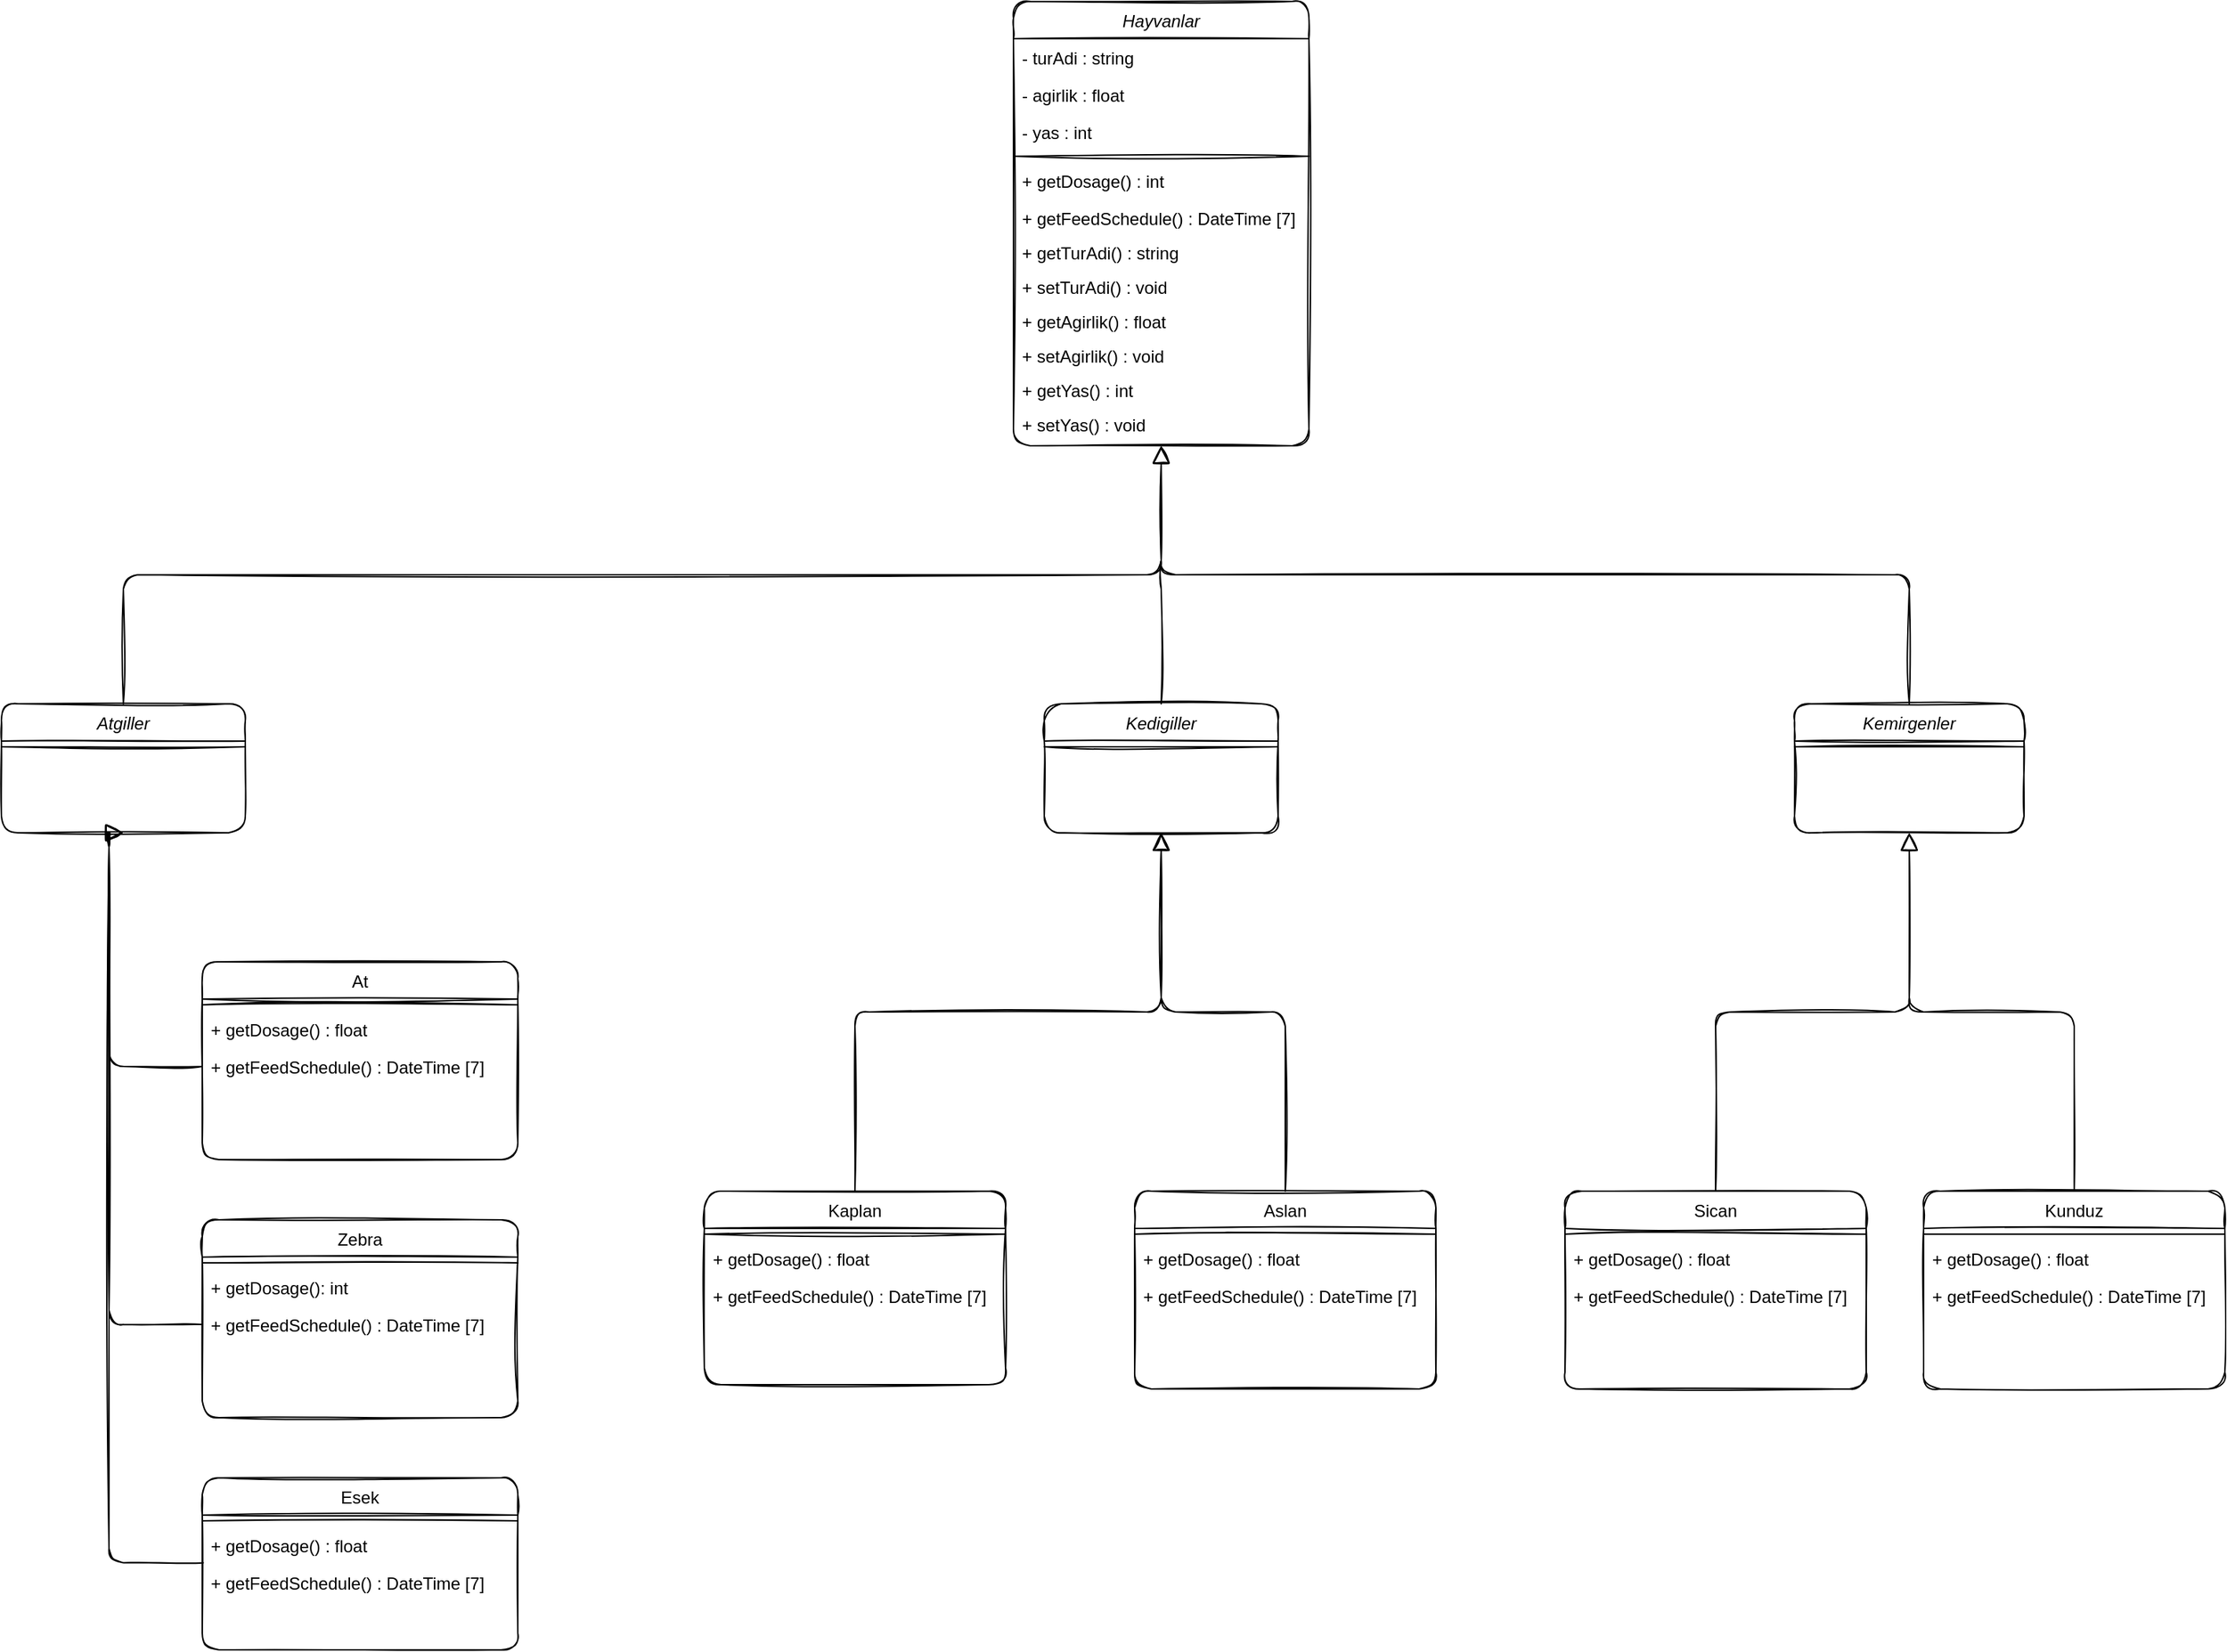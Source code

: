 <mxfile version="19.0.2" type="github">
  <diagram id="C5RBs43oDa-KdzZeNtuy" name="Page-1">
    <mxGraphModel dx="1778" dy="894" grid="1" gridSize="10" guides="1" tooltips="1" connect="1" arrows="1" fold="1" page="1" pageScale="1" pageWidth="1654" pageHeight="1169" math="0" shadow="0">
      <root>
        <mxCell id="WIyWlLk6GJQsqaUBKTNV-0" />
        <mxCell id="WIyWlLk6GJQsqaUBKTNV-1" parent="WIyWlLk6GJQsqaUBKTNV-0" />
        <mxCell id="zkfFHV4jXpPFQw0GAbJ--0" value="Hayvanlar" style="swimlane;fontStyle=2;align=center;verticalAlign=top;childLayout=stackLayout;horizontal=1;startSize=26;horizontalStack=0;resizeParent=1;resizeLast=0;collapsible=1;marginBottom=0;rounded=1;shadow=0;strokeWidth=1;sketch=1;" parent="WIyWlLk6GJQsqaUBKTNV-1" vertex="1">
          <mxGeometry x="735.5" y="10" width="206" height="310" as="geometry">
            <mxRectangle x="230" y="140" width="160" height="26" as="alternateBounds" />
          </mxGeometry>
        </mxCell>
        <mxCell id="zkfFHV4jXpPFQw0GAbJ--1" value="- turAdi : string" style="text;align=left;verticalAlign=top;spacingLeft=4;spacingRight=4;overflow=hidden;rotatable=0;points=[[0,0.5],[1,0.5]];portConstraint=eastwest;rounded=1;sketch=1;" parent="zkfFHV4jXpPFQw0GAbJ--0" vertex="1">
          <mxGeometry y="26" width="206" height="26" as="geometry" />
        </mxCell>
        <mxCell id="zkfFHV4jXpPFQw0GAbJ--2" value="- agirlik : float" style="text;align=left;verticalAlign=top;spacingLeft=4;spacingRight=4;overflow=hidden;rotatable=0;points=[[0,0.5],[1,0.5]];portConstraint=eastwest;rounded=1;shadow=0;html=0;sketch=1;" parent="zkfFHV4jXpPFQw0GAbJ--0" vertex="1">
          <mxGeometry y="52" width="206" height="26" as="geometry" />
        </mxCell>
        <mxCell id="zkfFHV4jXpPFQw0GAbJ--3" value="- yas : int" style="text;align=left;verticalAlign=top;spacingLeft=4;spacingRight=4;overflow=hidden;rotatable=0;points=[[0,0.5],[1,0.5]];portConstraint=eastwest;rounded=1;shadow=0;html=0;sketch=1;" parent="zkfFHV4jXpPFQw0GAbJ--0" vertex="1">
          <mxGeometry y="78" width="206" height="26" as="geometry" />
        </mxCell>
        <mxCell id="zkfFHV4jXpPFQw0GAbJ--4" value="" style="line;html=1;strokeWidth=1;align=left;verticalAlign=middle;spacingTop=-1;spacingLeft=3;spacingRight=3;rotatable=0;labelPosition=right;points=[];portConstraint=eastwest;rounded=1;sketch=1;" parent="zkfFHV4jXpPFQw0GAbJ--0" vertex="1">
          <mxGeometry y="104" width="206" height="8" as="geometry" />
        </mxCell>
        <mxCell id="zkfFHV4jXpPFQw0GAbJ--5" value="+ getDosage() : int" style="text;align=left;verticalAlign=top;spacingLeft=4;spacingRight=4;overflow=hidden;rotatable=0;points=[[0,0.5],[1,0.5]];portConstraint=eastwest;rounded=1;sketch=1;" parent="zkfFHV4jXpPFQw0GAbJ--0" vertex="1">
          <mxGeometry y="112" width="206" height="26" as="geometry" />
        </mxCell>
        <mxCell id="F4VxY6tsuVgk214buN-s-3" value="+ getFeedSchedule() : DateTime [7] " style="text;align=left;verticalAlign=top;spacingLeft=4;spacingRight=4;overflow=hidden;rotatable=0;points=[[0,0.5],[1,0.5]];portConstraint=eastwest;rounded=1;sketch=1;" vertex="1" parent="zkfFHV4jXpPFQw0GAbJ--0">
          <mxGeometry y="138" width="206" height="24" as="geometry" />
        </mxCell>
        <mxCell id="F4VxY6tsuVgk214buN-s-72" value="+ getTurAdi() : string " style="text;align=left;verticalAlign=top;spacingLeft=4;spacingRight=4;overflow=hidden;rotatable=0;points=[[0,0.5],[1,0.5]];portConstraint=eastwest;rounded=1;sketch=1;" vertex="1" parent="zkfFHV4jXpPFQw0GAbJ--0">
          <mxGeometry y="162" width="206" height="24" as="geometry" />
        </mxCell>
        <mxCell id="F4VxY6tsuVgk214buN-s-73" value="+ setTurAdi() : void " style="text;align=left;verticalAlign=top;spacingLeft=4;spacingRight=4;overflow=hidden;rotatable=0;points=[[0,0.5],[1,0.5]];portConstraint=eastwest;rounded=1;sketch=1;" vertex="1" parent="zkfFHV4jXpPFQw0GAbJ--0">
          <mxGeometry y="186" width="206" height="24" as="geometry" />
        </mxCell>
        <mxCell id="F4VxY6tsuVgk214buN-s-74" value="+ getAgirlik() : float " style="text;align=left;verticalAlign=top;spacingLeft=4;spacingRight=4;overflow=hidden;rotatable=0;points=[[0,0.5],[1,0.5]];portConstraint=eastwest;rounded=1;sketch=1;" vertex="1" parent="zkfFHV4jXpPFQw0GAbJ--0">
          <mxGeometry y="210" width="206" height="24" as="geometry" />
        </mxCell>
        <mxCell id="F4VxY6tsuVgk214buN-s-75" value="+ setAgirlik() : void " style="text;align=left;verticalAlign=top;spacingLeft=4;spacingRight=4;overflow=hidden;rotatable=0;points=[[0,0.5],[1,0.5]];portConstraint=eastwest;rounded=1;sketch=1;" vertex="1" parent="zkfFHV4jXpPFQw0GAbJ--0">
          <mxGeometry y="234" width="206" height="24" as="geometry" />
        </mxCell>
        <mxCell id="F4VxY6tsuVgk214buN-s-76" value="+ getYas() : int " style="text;align=left;verticalAlign=top;spacingLeft=4;spacingRight=4;overflow=hidden;rotatable=0;points=[[0,0.5],[1,0.5]];portConstraint=eastwest;rounded=1;sketch=1;" vertex="1" parent="zkfFHV4jXpPFQw0GAbJ--0">
          <mxGeometry y="258" width="206" height="24" as="geometry" />
        </mxCell>
        <mxCell id="F4VxY6tsuVgk214buN-s-77" value="+ setYas() : void " style="text;align=left;verticalAlign=top;spacingLeft=4;spacingRight=4;overflow=hidden;rotatable=0;points=[[0,0.5],[1,0.5]];portConstraint=eastwest;rounded=1;sketch=1;" vertex="1" parent="zkfFHV4jXpPFQw0GAbJ--0">
          <mxGeometry y="282" width="206" height="24" as="geometry" />
        </mxCell>
        <mxCell id="zkfFHV4jXpPFQw0GAbJ--6" value="Atgiller" style="swimlane;fontStyle=2;align=center;verticalAlign=top;childLayout=stackLayout;horizontal=1;startSize=26;horizontalStack=0;resizeParent=1;resizeLast=0;collapsible=1;marginBottom=0;rounded=1;shadow=0;strokeWidth=1;sketch=1;" parent="WIyWlLk6GJQsqaUBKTNV-1" vertex="1">
          <mxGeometry x="30" y="500" width="170" height="90" as="geometry">
            <mxRectangle x="130" y="380" width="160" height="26" as="alternateBounds" />
          </mxGeometry>
        </mxCell>
        <mxCell id="zkfFHV4jXpPFQw0GAbJ--9" value="" style="line;html=1;strokeWidth=1;align=left;verticalAlign=middle;spacingTop=-1;spacingLeft=3;spacingRight=3;rotatable=0;labelPosition=right;points=[];portConstraint=eastwest;rounded=1;sketch=1;" parent="zkfFHV4jXpPFQw0GAbJ--6" vertex="1">
          <mxGeometry y="26" width="170" height="8" as="geometry" />
        </mxCell>
        <mxCell id="zkfFHV4jXpPFQw0GAbJ--12" value="" style="endArrow=block;endSize=10;endFill=0;shadow=0;strokeWidth=1;rounded=1;edgeStyle=elbowEdgeStyle;elbow=vertical;sketch=1;" parent="WIyWlLk6GJQsqaUBKTNV-1" source="zkfFHV4jXpPFQw0GAbJ--6" target="zkfFHV4jXpPFQw0GAbJ--0" edge="1">
          <mxGeometry width="160" relative="1" as="geometry">
            <mxPoint x="200" y="203" as="sourcePoint" />
            <mxPoint x="200" y="203" as="targetPoint" />
          </mxGeometry>
        </mxCell>
        <mxCell id="zkfFHV4jXpPFQw0GAbJ--13" value="Kedigiller" style="swimlane;fontStyle=2;align=center;verticalAlign=top;childLayout=stackLayout;horizontal=1;startSize=26;horizontalStack=0;resizeParent=1;resizeLast=0;collapsible=1;marginBottom=0;rounded=1;shadow=0;strokeWidth=1;sketch=1;" parent="WIyWlLk6GJQsqaUBKTNV-1" vertex="1">
          <mxGeometry x="757" y="500" width="163" height="90" as="geometry">
            <mxRectangle x="340" y="380" width="170" height="26" as="alternateBounds" />
          </mxGeometry>
        </mxCell>
        <mxCell id="zkfFHV4jXpPFQw0GAbJ--15" value="" style="line;html=1;strokeWidth=1;align=left;verticalAlign=middle;spacingTop=-1;spacingLeft=3;spacingRight=3;rotatable=0;labelPosition=right;points=[];portConstraint=eastwest;rounded=1;sketch=1;" parent="zkfFHV4jXpPFQw0GAbJ--13" vertex="1">
          <mxGeometry y="26" width="163" height="8" as="geometry" />
        </mxCell>
        <mxCell id="zkfFHV4jXpPFQw0GAbJ--16" value="" style="endArrow=block;endSize=10;endFill=0;shadow=0;strokeWidth=1;rounded=1;edgeStyle=elbowEdgeStyle;elbow=vertical;sketch=1;" parent="WIyWlLk6GJQsqaUBKTNV-1" source="zkfFHV4jXpPFQw0GAbJ--13" target="zkfFHV4jXpPFQw0GAbJ--0" edge="1">
          <mxGeometry width="160" relative="1" as="geometry">
            <mxPoint x="210" y="373" as="sourcePoint" />
            <mxPoint x="310" y="271" as="targetPoint" />
          </mxGeometry>
        </mxCell>
        <mxCell id="F4VxY6tsuVgk214buN-s-4" value="Kemirgenler" style="swimlane;fontStyle=2;align=center;verticalAlign=top;childLayout=stackLayout;horizontal=1;startSize=26;horizontalStack=0;resizeParent=1;resizeLast=0;collapsible=1;marginBottom=0;rounded=1;shadow=0;strokeWidth=1;sketch=1;" vertex="1" parent="WIyWlLk6GJQsqaUBKTNV-1">
          <mxGeometry x="1280" y="500" width="160" height="90" as="geometry">
            <mxRectangle x="340" y="380" width="170" height="26" as="alternateBounds" />
          </mxGeometry>
        </mxCell>
        <mxCell id="F4VxY6tsuVgk214buN-s-6" value="" style="line;html=1;strokeWidth=1;align=left;verticalAlign=middle;spacingTop=-1;spacingLeft=3;spacingRight=3;rotatable=0;labelPosition=right;points=[];portConstraint=eastwest;rounded=1;sketch=1;" vertex="1" parent="F4VxY6tsuVgk214buN-s-4">
          <mxGeometry y="26" width="160" height="8" as="geometry" />
        </mxCell>
        <mxCell id="F4VxY6tsuVgk214buN-s-7" value="" style="endArrow=block;endSize=10;endFill=0;shadow=0;strokeWidth=1;rounded=1;edgeStyle=elbowEdgeStyle;elbow=vertical;exitX=0.5;exitY=0;exitDx=0;exitDy=0;entryX=0.5;entryY=1;entryDx=0;entryDy=0;sketch=1;" edge="1" parent="WIyWlLk6GJQsqaUBKTNV-1" source="F4VxY6tsuVgk214buN-s-4" target="zkfFHV4jXpPFQw0GAbJ--0">
          <mxGeometry width="160" relative="1" as="geometry">
            <mxPoint x="420" y="370" as="sourcePoint" />
            <mxPoint x="424" y="240" as="targetPoint" />
          </mxGeometry>
        </mxCell>
        <mxCell id="F4VxY6tsuVgk214buN-s-10" value="At" style="swimlane;fontStyle=0;align=center;verticalAlign=top;childLayout=stackLayout;horizontal=1;startSize=26;horizontalStack=0;resizeParent=1;resizeLast=0;collapsible=1;marginBottom=0;rounded=1;shadow=0;strokeWidth=1;sketch=1;" vertex="1" parent="WIyWlLk6GJQsqaUBKTNV-1">
          <mxGeometry x="170" y="680" width="220" height="138" as="geometry">
            <mxRectangle x="130" y="380" width="160" height="26" as="alternateBounds" />
          </mxGeometry>
        </mxCell>
        <mxCell id="F4VxY6tsuVgk214buN-s-13" value="" style="line;html=1;strokeWidth=1;align=left;verticalAlign=middle;spacingTop=-1;spacingLeft=3;spacingRight=3;rotatable=0;labelPosition=right;points=[];portConstraint=eastwest;rounded=1;sketch=1;" vertex="1" parent="F4VxY6tsuVgk214buN-s-10">
          <mxGeometry y="26" width="220" height="8" as="geometry" />
        </mxCell>
        <mxCell id="F4VxY6tsuVgk214buN-s-14" value="+ getDosage() : float" style="text;align=left;verticalAlign=top;spacingLeft=4;spacingRight=4;overflow=hidden;rotatable=0;points=[[0,0.5],[1,0.5]];portConstraint=eastwest;fontStyle=0;rounded=1;sketch=1;" vertex="1" parent="F4VxY6tsuVgk214buN-s-10">
          <mxGeometry y="34" width="220" height="26" as="geometry" />
        </mxCell>
        <mxCell id="F4VxY6tsuVgk214buN-s-15" value="+ getFeedSchedule() : DateTime [7] " style="text;align=left;verticalAlign=top;spacingLeft=4;spacingRight=4;overflow=hidden;rotatable=0;points=[[0,0.5],[1,0.5]];portConstraint=eastwest;rounded=1;sketch=1;" vertex="1" parent="F4VxY6tsuVgk214buN-s-10">
          <mxGeometry y="60" width="220" height="26" as="geometry" />
        </mxCell>
        <mxCell id="F4VxY6tsuVgk214buN-s-22" value="Esek" style="swimlane;fontStyle=0;align=center;verticalAlign=top;childLayout=stackLayout;horizontal=1;startSize=26;horizontalStack=0;resizeParent=1;resizeLast=0;collapsible=1;marginBottom=0;rounded=1;shadow=0;strokeWidth=1;sketch=1;" vertex="1" parent="WIyWlLk6GJQsqaUBKTNV-1">
          <mxGeometry x="170" y="1040" width="220" height="120" as="geometry">
            <mxRectangle x="130" y="380" width="160" height="26" as="alternateBounds" />
          </mxGeometry>
        </mxCell>
        <mxCell id="F4VxY6tsuVgk214buN-s-25" value="" style="line;html=1;strokeWidth=1;align=left;verticalAlign=middle;spacingTop=-1;spacingLeft=3;spacingRight=3;rotatable=0;labelPosition=right;points=[];portConstraint=eastwest;rounded=1;sketch=1;" vertex="1" parent="F4VxY6tsuVgk214buN-s-22">
          <mxGeometry y="26" width="220" height="8" as="geometry" />
        </mxCell>
        <mxCell id="F4VxY6tsuVgk214buN-s-26" value="+ getDosage() : float" style="text;align=left;verticalAlign=top;spacingLeft=4;spacingRight=4;overflow=hidden;rotatable=0;points=[[0,0.5],[1,0.5]];portConstraint=eastwest;fontStyle=0;rounded=1;sketch=1;" vertex="1" parent="F4VxY6tsuVgk214buN-s-22">
          <mxGeometry y="34" width="220" height="26" as="geometry" />
        </mxCell>
        <mxCell id="F4VxY6tsuVgk214buN-s-27" value="+ getFeedSchedule() : DateTime [7] " style="text;align=left;verticalAlign=top;spacingLeft=4;spacingRight=4;overflow=hidden;rotatable=0;points=[[0,0.5],[1,0.5]];portConstraint=eastwest;rounded=1;sketch=1;" vertex="1" parent="F4VxY6tsuVgk214buN-s-22">
          <mxGeometry y="60" width="220" height="26" as="geometry" />
        </mxCell>
        <mxCell id="F4VxY6tsuVgk214buN-s-28" value="Kaplan" style="swimlane;fontStyle=0;align=center;verticalAlign=top;childLayout=stackLayout;horizontal=1;startSize=26;horizontalStack=0;resizeParent=1;resizeLast=0;collapsible=1;marginBottom=0;rounded=1;shadow=0;strokeWidth=1;sketch=1;" vertex="1" parent="WIyWlLk6GJQsqaUBKTNV-1">
          <mxGeometry x="520" y="840" width="210" height="135" as="geometry">
            <mxRectangle x="130" y="380" width="160" height="26" as="alternateBounds" />
          </mxGeometry>
        </mxCell>
        <mxCell id="F4VxY6tsuVgk214buN-s-31" value="" style="line;html=1;strokeWidth=1;align=left;verticalAlign=middle;spacingTop=-1;spacingLeft=3;spacingRight=3;rotatable=0;labelPosition=right;points=[];portConstraint=eastwest;rounded=1;sketch=1;" vertex="1" parent="F4VxY6tsuVgk214buN-s-28">
          <mxGeometry y="26" width="210" height="8" as="geometry" />
        </mxCell>
        <mxCell id="F4VxY6tsuVgk214buN-s-32" value="+ getDosage() : float" style="text;align=left;verticalAlign=top;spacingLeft=4;spacingRight=4;overflow=hidden;rotatable=0;points=[[0,0.5],[1,0.5]];portConstraint=eastwest;fontStyle=0;rounded=1;sketch=1;" vertex="1" parent="F4VxY6tsuVgk214buN-s-28">
          <mxGeometry y="34" width="210" height="26" as="geometry" />
        </mxCell>
        <mxCell id="F4VxY6tsuVgk214buN-s-33" value="+ getFeedSchedule() : DateTime [7] " style="text;align=left;verticalAlign=top;spacingLeft=4;spacingRight=4;overflow=hidden;rotatable=0;points=[[0,0.5],[1,0.5]];portConstraint=eastwest;rounded=1;sketch=1;" vertex="1" parent="F4VxY6tsuVgk214buN-s-28">
          <mxGeometry y="60" width="210" height="26" as="geometry" />
        </mxCell>
        <mxCell id="F4VxY6tsuVgk214buN-s-34" value="Aslan" style="swimlane;fontStyle=0;align=center;verticalAlign=top;childLayout=stackLayout;horizontal=1;startSize=26;horizontalStack=0;resizeParent=1;resizeLast=0;collapsible=1;marginBottom=0;rounded=1;shadow=0;strokeWidth=1;sketch=1;" vertex="1" parent="WIyWlLk6GJQsqaUBKTNV-1">
          <mxGeometry x="820" y="840" width="210" height="138" as="geometry">
            <mxRectangle x="130" y="380" width="160" height="26" as="alternateBounds" />
          </mxGeometry>
        </mxCell>
        <mxCell id="F4VxY6tsuVgk214buN-s-37" value="" style="line;html=1;strokeWidth=1;align=left;verticalAlign=middle;spacingTop=-1;spacingLeft=3;spacingRight=3;rotatable=0;labelPosition=right;points=[];portConstraint=eastwest;rounded=1;sketch=1;" vertex="1" parent="F4VxY6tsuVgk214buN-s-34">
          <mxGeometry y="26" width="210" height="8" as="geometry" />
        </mxCell>
        <mxCell id="F4VxY6tsuVgk214buN-s-38" value="+ getDosage() : float" style="text;align=left;verticalAlign=top;spacingLeft=4;spacingRight=4;overflow=hidden;rotatable=0;points=[[0,0.5],[1,0.5]];portConstraint=eastwest;fontStyle=0;rounded=1;sketch=1;" vertex="1" parent="F4VxY6tsuVgk214buN-s-34">
          <mxGeometry y="34" width="210" height="26" as="geometry" />
        </mxCell>
        <mxCell id="F4VxY6tsuVgk214buN-s-39" value="+ getFeedSchedule() : DateTime [7] " style="text;align=left;verticalAlign=top;spacingLeft=4;spacingRight=4;overflow=hidden;rotatable=0;points=[[0,0.5],[1,0.5]];portConstraint=eastwest;rounded=1;sketch=1;" vertex="1" parent="F4VxY6tsuVgk214buN-s-34">
          <mxGeometry y="60" width="210" height="26" as="geometry" />
        </mxCell>
        <mxCell id="F4VxY6tsuVgk214buN-s-40" value="Sican" style="swimlane;fontStyle=0;align=center;verticalAlign=top;childLayout=stackLayout;horizontal=1;startSize=26;horizontalStack=0;resizeParent=1;resizeLast=0;collapsible=1;marginBottom=0;rounded=1;shadow=0;strokeWidth=1;sketch=1;" vertex="1" parent="WIyWlLk6GJQsqaUBKTNV-1">
          <mxGeometry x="1120" y="840" width="210" height="138" as="geometry">
            <mxRectangle x="130" y="380" width="160" height="26" as="alternateBounds" />
          </mxGeometry>
        </mxCell>
        <mxCell id="F4VxY6tsuVgk214buN-s-43" value="" style="line;html=1;strokeWidth=1;align=left;verticalAlign=middle;spacingTop=-1;spacingLeft=3;spacingRight=3;rotatable=0;labelPosition=right;points=[];portConstraint=eastwest;rounded=1;sketch=1;" vertex="1" parent="F4VxY6tsuVgk214buN-s-40">
          <mxGeometry y="26" width="210" height="8" as="geometry" />
        </mxCell>
        <mxCell id="F4VxY6tsuVgk214buN-s-44" value="+ getDosage() : float" style="text;align=left;verticalAlign=top;spacingLeft=4;spacingRight=4;overflow=hidden;rotatable=0;points=[[0,0.5],[1,0.5]];portConstraint=eastwest;fontStyle=0;rounded=1;sketch=1;" vertex="1" parent="F4VxY6tsuVgk214buN-s-40">
          <mxGeometry y="34" width="210" height="26" as="geometry" />
        </mxCell>
        <mxCell id="F4VxY6tsuVgk214buN-s-45" value="+ getFeedSchedule() : DateTime [7] " style="text;align=left;verticalAlign=top;spacingLeft=4;spacingRight=4;overflow=hidden;rotatable=0;points=[[0,0.5],[1,0.5]];portConstraint=eastwest;rounded=1;sketch=1;" vertex="1" parent="F4VxY6tsuVgk214buN-s-40">
          <mxGeometry y="60" width="210" height="26" as="geometry" />
        </mxCell>
        <mxCell id="F4VxY6tsuVgk214buN-s-46" value="Kunduz" style="swimlane;fontStyle=0;align=center;verticalAlign=top;childLayout=stackLayout;horizontal=1;startSize=26;horizontalStack=0;resizeParent=1;resizeLast=0;collapsible=1;marginBottom=0;rounded=1;shadow=0;strokeWidth=1;sketch=1;" vertex="1" parent="WIyWlLk6GJQsqaUBKTNV-1">
          <mxGeometry x="1370" y="840" width="210" height="138" as="geometry">
            <mxRectangle x="130" y="380" width="160" height="26" as="alternateBounds" />
          </mxGeometry>
        </mxCell>
        <mxCell id="F4VxY6tsuVgk214buN-s-49" value="" style="line;html=1;strokeWidth=1;align=left;verticalAlign=middle;spacingTop=-1;spacingLeft=3;spacingRight=3;rotatable=0;labelPosition=right;points=[];portConstraint=eastwest;rounded=1;sketch=1;" vertex="1" parent="F4VxY6tsuVgk214buN-s-46">
          <mxGeometry y="26" width="210" height="8" as="geometry" />
        </mxCell>
        <mxCell id="F4VxY6tsuVgk214buN-s-50" value="+ getDosage() : float" style="text;align=left;verticalAlign=top;spacingLeft=4;spacingRight=4;overflow=hidden;rotatable=0;points=[[0,0.5],[1,0.5]];portConstraint=eastwest;fontStyle=0;rounded=1;sketch=1;" vertex="1" parent="F4VxY6tsuVgk214buN-s-46">
          <mxGeometry y="34" width="210" height="26" as="geometry" />
        </mxCell>
        <mxCell id="F4VxY6tsuVgk214buN-s-51" value="+ getFeedSchedule() : DateTime [7] " style="text;align=left;verticalAlign=top;spacingLeft=4;spacingRight=4;overflow=hidden;rotatable=0;points=[[0,0.5],[1,0.5]];portConstraint=eastwest;rounded=1;sketch=1;" vertex="1" parent="F4VxY6tsuVgk214buN-s-46">
          <mxGeometry y="60" width="210" height="26" as="geometry" />
        </mxCell>
        <mxCell id="F4VxY6tsuVgk214buN-s-54" value="" style="endArrow=block;endSize=10;endFill=0;shadow=0;strokeWidth=1;rounded=1;edgeStyle=elbowEdgeStyle;elbow=vertical;exitX=0.5;exitY=0;exitDx=0;exitDy=0;sketch=1;entryX=0.5;entryY=1;entryDx=0;entryDy=0;" edge="1" parent="WIyWlLk6GJQsqaUBKTNV-1" source="F4VxY6tsuVgk214buN-s-34" target="zkfFHV4jXpPFQw0GAbJ--13">
          <mxGeometry width="160" relative="1" as="geometry">
            <mxPoint x="1350.0" y="490" as="sourcePoint" />
            <mxPoint x="800" y="490" as="targetPoint" />
          </mxGeometry>
        </mxCell>
        <mxCell id="F4VxY6tsuVgk214buN-s-55" value="" style="endArrow=block;endSize=10;endFill=0;shadow=0;strokeWidth=1;rounded=1;edgeStyle=elbowEdgeStyle;elbow=vertical;exitX=0.5;exitY=0;exitDx=0;exitDy=0;sketch=1;entryX=0.5;entryY=1;entryDx=0;entryDy=0;" edge="1" parent="WIyWlLk6GJQsqaUBKTNV-1" source="F4VxY6tsuVgk214buN-s-28" target="zkfFHV4jXpPFQw0GAbJ--13">
          <mxGeometry width="160" relative="1" as="geometry">
            <mxPoint x="943.0" y="620" as="sourcePoint" />
            <mxPoint x="780" y="460" as="targetPoint" />
          </mxGeometry>
        </mxCell>
        <mxCell id="F4VxY6tsuVgk214buN-s-56" value="" style="endArrow=block;endSize=10;endFill=0;shadow=0;strokeWidth=1;rounded=1;edgeStyle=orthogonalEdgeStyle;elbow=vertical;exitX=0;exitY=0.5;exitDx=0;exitDy=0;sketch=1;entryX=0.5;entryY=1;entryDx=0;entryDy=0;" edge="1" parent="WIyWlLk6GJQsqaUBKTNV-1" source="F4VxY6tsuVgk214buN-s-21" target="zkfFHV4jXpPFQw0GAbJ--6">
          <mxGeometry width="160" relative="1" as="geometry">
            <mxPoint x="480.0" y="590" as="sourcePoint" />
            <mxPoint x="210" y="460" as="targetPoint" />
            <Array as="points">
              <mxPoint x="105" y="933" />
            </Array>
          </mxGeometry>
        </mxCell>
        <mxCell id="F4VxY6tsuVgk214buN-s-57" value="" style="endArrow=block;endSize=10;endFill=0;shadow=0;strokeWidth=1;rounded=1;edgeStyle=orthogonalEdgeStyle;elbow=vertical;exitX=0;exitY=0.5;exitDx=0;exitDy=0;sketch=1;entryX=0.5;entryY=1;entryDx=0;entryDy=0;" edge="1" parent="WIyWlLk6GJQsqaUBKTNV-1" source="F4VxY6tsuVgk214buN-s-15" target="zkfFHV4jXpPFQw0GAbJ--6">
          <mxGeometry width="160" relative="1" as="geometry">
            <mxPoint x="270.0" y="590" as="sourcePoint" />
            <mxPoint x="180" y="440" as="targetPoint" />
            <Array as="points">
              <mxPoint x="105" y="753" />
            </Array>
          </mxGeometry>
        </mxCell>
        <mxCell id="F4VxY6tsuVgk214buN-s-58" value="" style="endArrow=block;endSize=10;endFill=0;shadow=0;strokeWidth=1;rounded=1;edgeStyle=orthogonalEdgeStyle;elbow=vertical;sketch=1;entryX=0.5;entryY=1;entryDx=0;entryDy=0;exitX=0.003;exitY=-0.03;exitDx=0;exitDy=0;exitPerimeter=0;jumpStyle=line;" edge="1" parent="WIyWlLk6GJQsqaUBKTNV-1" source="F4VxY6tsuVgk214buN-s-27" target="zkfFHV4jXpPFQw0GAbJ--6">
          <mxGeometry width="160" relative="1" as="geometry">
            <mxPoint x="168" y="1102" as="sourcePoint" />
            <mxPoint x="250" y="460" as="targetPoint" />
            <Array as="points">
              <mxPoint x="105" y="1099" />
            </Array>
          </mxGeometry>
        </mxCell>
        <mxCell id="F4VxY6tsuVgk214buN-s-61" value="" style="endArrow=block;endSize=10;endFill=0;shadow=0;strokeWidth=1;rounded=1;edgeStyle=elbowEdgeStyle;elbow=vertical;exitX=0.5;exitY=0;exitDx=0;exitDy=0;sketch=1;entryX=0.5;entryY=1;entryDx=0;entryDy=0;" edge="1" parent="WIyWlLk6GJQsqaUBKTNV-1" source="F4VxY6tsuVgk214buN-s-46" target="F4VxY6tsuVgk214buN-s-4">
          <mxGeometry width="160" relative="1" as="geometry">
            <mxPoint x="1511.5" y="580" as="sourcePoint" />
            <mxPoint x="1390" y="480" as="targetPoint" />
          </mxGeometry>
        </mxCell>
        <mxCell id="F4VxY6tsuVgk214buN-s-62" value="" style="endArrow=block;endSize=10;endFill=0;shadow=0;strokeWidth=1;rounded=1;edgeStyle=elbowEdgeStyle;elbow=vertical;exitX=0.5;exitY=0;exitDx=0;exitDy=0;sketch=1;entryX=0.5;entryY=1;entryDx=0;entryDy=0;" edge="1" parent="WIyWlLk6GJQsqaUBKTNV-1" source="F4VxY6tsuVgk214buN-s-40" target="F4VxY6tsuVgk214buN-s-4">
          <mxGeometry width="160" relative="1" as="geometry">
            <mxPoint x="1400" y="620" as="sourcePoint" />
            <mxPoint x="1370" y="450" as="targetPoint" />
          </mxGeometry>
        </mxCell>
        <mxCell id="F4VxY6tsuVgk214buN-s-16" value="Zebra" style="swimlane;fontStyle=0;align=center;verticalAlign=top;childLayout=stackLayout;horizontal=1;startSize=26;horizontalStack=0;resizeParent=1;resizeLast=0;collapsible=1;marginBottom=0;rounded=1;shadow=0;strokeWidth=1;sketch=1;" vertex="1" parent="WIyWlLk6GJQsqaUBKTNV-1">
          <mxGeometry x="170" y="860" width="220" height="138" as="geometry">
            <mxRectangle x="130" y="380" width="160" height="26" as="alternateBounds" />
          </mxGeometry>
        </mxCell>
        <mxCell id="F4VxY6tsuVgk214buN-s-19" value="" style="line;html=1;strokeWidth=1;align=left;verticalAlign=middle;spacingTop=-1;spacingLeft=3;spacingRight=3;rotatable=0;labelPosition=right;points=[];portConstraint=eastwest;rounded=1;sketch=1;" vertex="1" parent="F4VxY6tsuVgk214buN-s-16">
          <mxGeometry y="26" width="220" height="8" as="geometry" />
        </mxCell>
        <mxCell id="F4VxY6tsuVgk214buN-s-20" value="+ getDosage(): int" style="text;align=left;verticalAlign=top;spacingLeft=4;spacingRight=4;overflow=hidden;rotatable=0;points=[[0,0.5],[1,0.5]];portConstraint=eastwest;fontStyle=0;rounded=1;sketch=1;" vertex="1" parent="F4VxY6tsuVgk214buN-s-16">
          <mxGeometry y="34" width="220" height="26" as="geometry" />
        </mxCell>
        <mxCell id="F4VxY6tsuVgk214buN-s-21" value="+ getFeedSchedule() : DateTime [7] " style="text;align=left;verticalAlign=top;spacingLeft=4;spacingRight=4;overflow=hidden;rotatable=0;points=[[0,0.5],[1,0.5]];portConstraint=eastwest;rounded=1;sketch=1;" vertex="1" parent="F4VxY6tsuVgk214buN-s-16">
          <mxGeometry y="60" width="220" height="26" as="geometry" />
        </mxCell>
      </root>
    </mxGraphModel>
  </diagram>
</mxfile>
